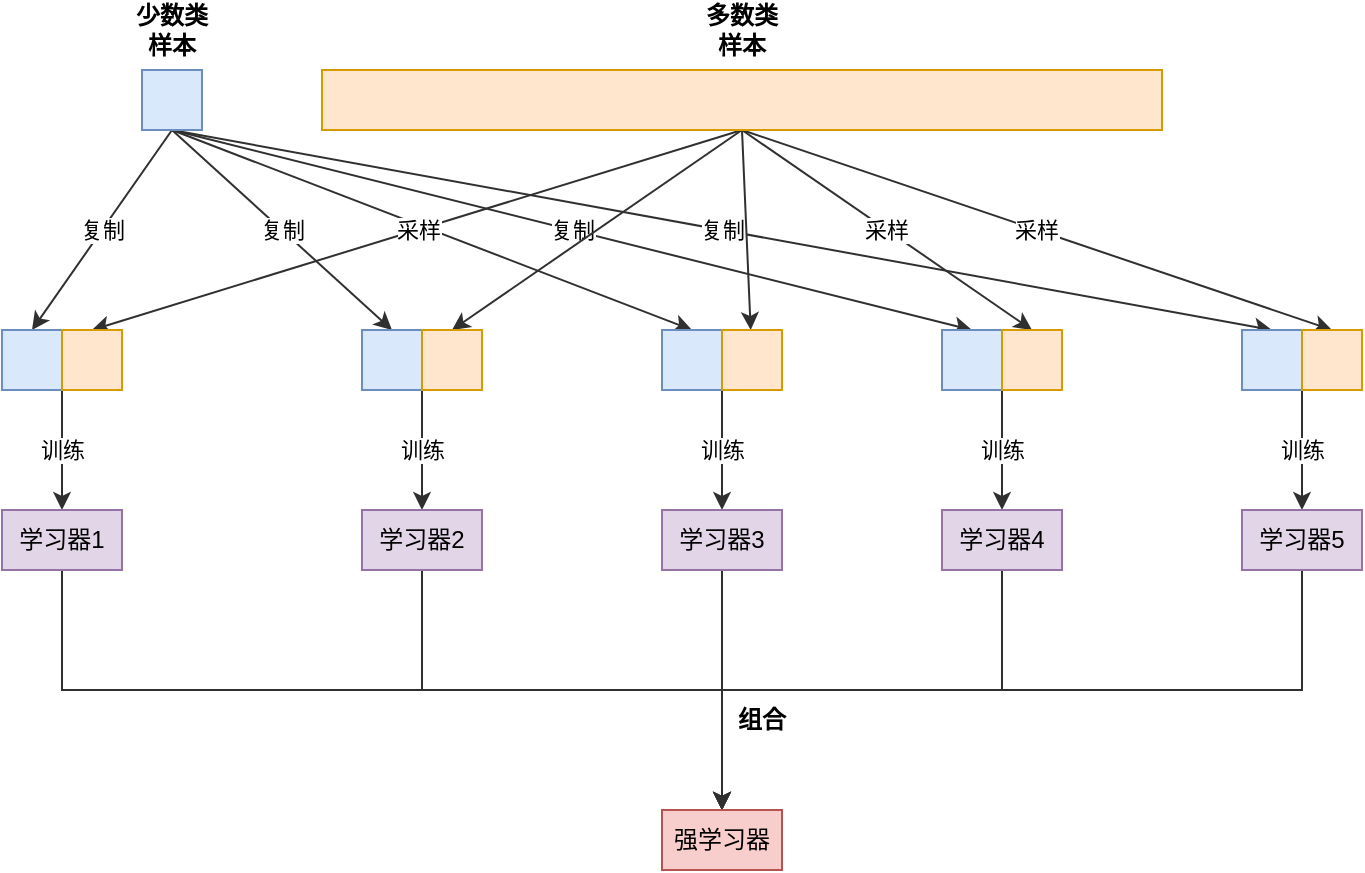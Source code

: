 <mxfile version="12.8.8" type="device"><diagram id="uQ7vKAcgP7keGvirDsCb" name="Page-1"><mxGraphModel dx="981" dy="526" grid="1" gridSize="10" guides="1" tooltips="1" connect="1" arrows="1" fold="1" page="1" pageScale="1" pageWidth="827" pageHeight="1169" math="0" shadow="0"><root><mxCell id="0"/><mxCell id="1" parent="0"/><mxCell id="NA9mvOVwQHWCzF4gkVzp-16" value="复制" style="edgeStyle=none;rounded=0;orthogonalLoop=1;jettySize=auto;html=1;exitX=0.5;exitY=1;exitDx=0;exitDy=0;entryX=0.5;entryY=0;entryDx=0;entryDy=0;strokeColor=#303030;" edge="1" parent="1" source="NA9mvOVwQHWCzF4gkVzp-1" target="NA9mvOVwQHWCzF4gkVzp-3"><mxGeometry relative="1" as="geometry"/></mxCell><mxCell id="NA9mvOVwQHWCzF4gkVzp-17" value="复制" style="edgeStyle=none;rounded=0;orthogonalLoop=1;jettySize=auto;html=1;exitX=0.5;exitY=1;exitDx=0;exitDy=0;entryX=0.5;entryY=0;entryDx=0;entryDy=0;strokeColor=#303030;" edge="1" parent="1" source="NA9mvOVwQHWCzF4gkVzp-1" target="NA9mvOVwQHWCzF4gkVzp-5"><mxGeometry relative="1" as="geometry"/></mxCell><mxCell id="NA9mvOVwQHWCzF4gkVzp-18" value="" style="edgeStyle=none;rounded=0;orthogonalLoop=1;jettySize=auto;html=1;exitX=0.5;exitY=1;exitDx=0;exitDy=0;entryX=0.5;entryY=0;entryDx=0;entryDy=0;strokeColor=#303030;" edge="1" parent="1" source="NA9mvOVwQHWCzF4gkVzp-1" target="NA9mvOVwQHWCzF4gkVzp-7"><mxGeometry relative="1" as="geometry"/></mxCell><mxCell id="NA9mvOVwQHWCzF4gkVzp-19" value="复制" style="edgeStyle=none;rounded=0;orthogonalLoop=1;jettySize=auto;html=1;exitX=0.5;exitY=1;exitDx=0;exitDy=0;entryX=0.5;entryY=0;entryDx=0;entryDy=0;strokeColor=#303030;" edge="1" parent="1" source="NA9mvOVwQHWCzF4gkVzp-1" target="NA9mvOVwQHWCzF4gkVzp-9"><mxGeometry relative="1" as="geometry"/></mxCell><mxCell id="NA9mvOVwQHWCzF4gkVzp-20" value="复制" style="edgeStyle=none;rounded=0;orthogonalLoop=1;jettySize=auto;html=1;exitX=0.5;exitY=1;exitDx=0;exitDy=0;entryX=0.5;entryY=0;entryDx=0;entryDy=0;strokeColor=#303030;" edge="1" parent="1" source="NA9mvOVwQHWCzF4gkVzp-1" target="NA9mvOVwQHWCzF4gkVzp-11"><mxGeometry relative="1" as="geometry"/></mxCell><mxCell id="NA9mvOVwQHWCzF4gkVzp-1" value="" style="rounded=0;whiteSpace=wrap;html=1;fillColor=#dae8fc;strokeColor=#6c8ebf;" vertex="1" parent="1"><mxGeometry x="110" y="250" width="30" height="30" as="geometry"/></mxCell><mxCell id="NA9mvOVwQHWCzF4gkVzp-22" value="采样" style="edgeStyle=none;rounded=0;orthogonalLoop=1;jettySize=auto;html=1;exitX=0.5;exitY=1;exitDx=0;exitDy=0;entryX=0.5;entryY=0;entryDx=0;entryDy=0;strokeColor=#303030;" edge="1" parent="1" source="NA9mvOVwQHWCzF4gkVzp-2" target="NA9mvOVwQHWCzF4gkVzp-12"><mxGeometry relative="1" as="geometry"/></mxCell><mxCell id="NA9mvOVwQHWCzF4gkVzp-23" value="采样" style="edgeStyle=none;rounded=0;orthogonalLoop=1;jettySize=auto;html=1;exitX=0.5;exitY=1;exitDx=0;exitDy=0;entryX=0.5;entryY=0;entryDx=0;entryDy=0;strokeColor=#303030;" edge="1" parent="1" source="NA9mvOVwQHWCzF4gkVzp-2" target="NA9mvOVwQHWCzF4gkVzp-10"><mxGeometry relative="1" as="geometry"/></mxCell><mxCell id="NA9mvOVwQHWCzF4gkVzp-24" style="edgeStyle=none;rounded=0;orthogonalLoop=1;jettySize=auto;html=1;exitX=0.5;exitY=1;exitDx=0;exitDy=0;strokeColor=#303030;" edge="1" parent="1" source="NA9mvOVwQHWCzF4gkVzp-2" target="NA9mvOVwQHWCzF4gkVzp-8"><mxGeometry relative="1" as="geometry"/></mxCell><mxCell id="NA9mvOVwQHWCzF4gkVzp-25" style="edgeStyle=none;rounded=0;orthogonalLoop=1;jettySize=auto;html=1;exitX=0.5;exitY=1;exitDx=0;exitDy=0;entryX=0.5;entryY=0;entryDx=0;entryDy=0;strokeColor=#303030;" edge="1" parent="1" source="NA9mvOVwQHWCzF4gkVzp-2" target="NA9mvOVwQHWCzF4gkVzp-6"><mxGeometry relative="1" as="geometry"/></mxCell><mxCell id="NA9mvOVwQHWCzF4gkVzp-26" value="采样" style="edgeStyle=none;rounded=0;orthogonalLoop=1;jettySize=auto;html=1;exitX=0.5;exitY=1;exitDx=0;exitDy=0;entryX=0.5;entryY=0;entryDx=0;entryDy=0;strokeColor=#303030;" edge="1" parent="1" source="NA9mvOVwQHWCzF4gkVzp-2" target="NA9mvOVwQHWCzF4gkVzp-4"><mxGeometry relative="1" as="geometry"/></mxCell><mxCell id="NA9mvOVwQHWCzF4gkVzp-2" value="" style="rounded=0;whiteSpace=wrap;html=1;fillColor=#ffe6cc;strokeColor=#d79b00;" vertex="1" parent="1"><mxGeometry x="200" y="250" width="420" height="30" as="geometry"/></mxCell><mxCell id="NA9mvOVwQHWCzF4gkVzp-34" value="训练" style="edgeStyle=none;rounded=0;orthogonalLoop=1;jettySize=auto;html=1;exitX=1;exitY=1;exitDx=0;exitDy=0;strokeColor=#303030;" edge="1" parent="1" source="NA9mvOVwQHWCzF4gkVzp-3" target="NA9mvOVwQHWCzF4gkVzp-29"><mxGeometry relative="1" as="geometry"/></mxCell><mxCell id="NA9mvOVwQHWCzF4gkVzp-3" value="" style="rounded=0;whiteSpace=wrap;html=1;fillColor=#dae8fc;strokeColor=#6c8ebf;" vertex="1" parent="1"><mxGeometry x="40" y="380" width="30" height="30" as="geometry"/></mxCell><mxCell id="NA9mvOVwQHWCzF4gkVzp-4" value="" style="rounded=0;whiteSpace=wrap;html=1;fillColor=#ffe6cc;strokeColor=#d79b00;" vertex="1" parent="1"><mxGeometry x="70" y="380" width="30" height="30" as="geometry"/></mxCell><mxCell id="NA9mvOVwQHWCzF4gkVzp-35" value="训练" style="edgeStyle=none;rounded=0;orthogonalLoop=1;jettySize=auto;html=1;exitX=1;exitY=1;exitDx=0;exitDy=0;entryX=0.5;entryY=0;entryDx=0;entryDy=0;strokeColor=#303030;" edge="1" parent="1" source="NA9mvOVwQHWCzF4gkVzp-5" target="NA9mvOVwQHWCzF4gkVzp-30"><mxGeometry relative="1" as="geometry"/></mxCell><mxCell id="NA9mvOVwQHWCzF4gkVzp-5" value="" style="rounded=0;whiteSpace=wrap;html=1;fillColor=#dae8fc;strokeColor=#6c8ebf;" vertex="1" parent="1"><mxGeometry x="220" y="380" width="30" height="30" as="geometry"/></mxCell><mxCell id="NA9mvOVwQHWCzF4gkVzp-6" value="" style="rounded=0;whiteSpace=wrap;html=1;fillColor=#ffe6cc;strokeColor=#d79b00;" vertex="1" parent="1"><mxGeometry x="250" y="380" width="30" height="30" as="geometry"/></mxCell><mxCell id="NA9mvOVwQHWCzF4gkVzp-36" value="训练" style="edgeStyle=none;rounded=0;orthogonalLoop=1;jettySize=auto;html=1;exitX=1;exitY=1;exitDx=0;exitDy=0;entryX=0.5;entryY=0;entryDx=0;entryDy=0;strokeColor=#303030;" edge="1" parent="1" source="NA9mvOVwQHWCzF4gkVzp-7" target="NA9mvOVwQHWCzF4gkVzp-31"><mxGeometry relative="1" as="geometry"/></mxCell><mxCell id="NA9mvOVwQHWCzF4gkVzp-7" value="" style="rounded=0;whiteSpace=wrap;html=1;fillColor=#dae8fc;strokeColor=#6c8ebf;" vertex="1" parent="1"><mxGeometry x="370" y="380" width="30" height="30" as="geometry"/></mxCell><mxCell id="NA9mvOVwQHWCzF4gkVzp-8" value="" style="rounded=0;whiteSpace=wrap;html=1;fillColor=#ffe6cc;strokeColor=#d79b00;" vertex="1" parent="1"><mxGeometry x="400" y="380" width="30" height="30" as="geometry"/></mxCell><mxCell id="NA9mvOVwQHWCzF4gkVzp-37" value="训练" style="edgeStyle=none;rounded=0;orthogonalLoop=1;jettySize=auto;html=1;exitX=1;exitY=1;exitDx=0;exitDy=0;strokeColor=#303030;" edge="1" parent="1" source="NA9mvOVwQHWCzF4gkVzp-9" target="NA9mvOVwQHWCzF4gkVzp-32"><mxGeometry relative="1" as="geometry"/></mxCell><mxCell id="NA9mvOVwQHWCzF4gkVzp-9" value="" style="rounded=0;whiteSpace=wrap;html=1;fillColor=#dae8fc;strokeColor=#6c8ebf;" vertex="1" parent="1"><mxGeometry x="510" y="380" width="30" height="30" as="geometry"/></mxCell><mxCell id="NA9mvOVwQHWCzF4gkVzp-10" value="" style="rounded=0;whiteSpace=wrap;html=1;fillColor=#ffe6cc;strokeColor=#d79b00;" vertex="1" parent="1"><mxGeometry x="540" y="380" width="30" height="30" as="geometry"/></mxCell><mxCell id="NA9mvOVwQHWCzF4gkVzp-38" value="训练" style="edgeStyle=none;rounded=0;orthogonalLoop=1;jettySize=auto;html=1;exitX=1;exitY=1;exitDx=0;exitDy=0;entryX=0.5;entryY=0;entryDx=0;entryDy=0;strokeColor=#303030;" edge="1" parent="1" source="NA9mvOVwQHWCzF4gkVzp-11" target="NA9mvOVwQHWCzF4gkVzp-33"><mxGeometry relative="1" as="geometry"/></mxCell><mxCell id="NA9mvOVwQHWCzF4gkVzp-11" value="" style="rounded=0;whiteSpace=wrap;html=1;fillColor=#dae8fc;strokeColor=#6c8ebf;" vertex="1" parent="1"><mxGeometry x="660" y="380" width="30" height="30" as="geometry"/></mxCell><mxCell id="NA9mvOVwQHWCzF4gkVzp-12" value="" style="rounded=0;whiteSpace=wrap;html=1;fillColor=#ffe6cc;strokeColor=#d79b00;" vertex="1" parent="1"><mxGeometry x="690" y="380" width="30" height="30" as="geometry"/></mxCell><mxCell id="NA9mvOVwQHWCzF4gkVzp-27" value="少数类样本" style="text;html=1;strokeColor=none;fillColor=none;align=center;verticalAlign=middle;whiteSpace=wrap;rounded=0;fontStyle=1" vertex="1" parent="1"><mxGeometry x="105" y="220" width="40" height="20" as="geometry"/></mxCell><mxCell id="NA9mvOVwQHWCzF4gkVzp-28" value="多数类样本" style="text;html=1;strokeColor=none;fillColor=none;align=center;verticalAlign=middle;whiteSpace=wrap;rounded=0;fontStyle=1" vertex="1" parent="1"><mxGeometry x="390" y="220" width="40" height="20" as="geometry"/></mxCell><mxCell id="NA9mvOVwQHWCzF4gkVzp-40" style="edgeStyle=orthogonalEdgeStyle;rounded=0;orthogonalLoop=1;jettySize=auto;html=1;exitX=0.5;exitY=1;exitDx=0;exitDy=0;strokeColor=#303030;entryX=0.5;entryY=0;entryDx=0;entryDy=0;" edge="1" parent="1" source="NA9mvOVwQHWCzF4gkVzp-29" target="NA9mvOVwQHWCzF4gkVzp-39"><mxGeometry relative="1" as="geometry"><mxPoint x="360" y="610" as="targetPoint"/></mxGeometry></mxCell><mxCell id="NA9mvOVwQHWCzF4gkVzp-29" value="学习器1" style="rounded=0;whiteSpace=wrap;html=1;fillColor=#e1d5e7;strokeColor=#9673a6;" vertex="1" parent="1"><mxGeometry x="40" y="470" width="60" height="30" as="geometry"/></mxCell><mxCell id="NA9mvOVwQHWCzF4gkVzp-41" style="edgeStyle=orthogonalEdgeStyle;rounded=0;orthogonalLoop=1;jettySize=auto;html=1;exitX=0.5;exitY=1;exitDx=0;exitDy=0;strokeColor=#303030;" edge="1" parent="1" source="NA9mvOVwQHWCzF4gkVzp-30" target="NA9mvOVwQHWCzF4gkVzp-39"><mxGeometry relative="1" as="geometry"/></mxCell><mxCell id="NA9mvOVwQHWCzF4gkVzp-30" value="学习器2" style="rounded=0;whiteSpace=wrap;html=1;fillColor=#e1d5e7;strokeColor=#9673a6;" vertex="1" parent="1"><mxGeometry x="220" y="470" width="60" height="30" as="geometry"/></mxCell><mxCell id="NA9mvOVwQHWCzF4gkVzp-42" style="edgeStyle=orthogonalEdgeStyle;rounded=0;orthogonalLoop=1;jettySize=auto;html=1;exitX=0.5;exitY=1;exitDx=0;exitDy=0;strokeColor=#303030;" edge="1" parent="1" source="NA9mvOVwQHWCzF4gkVzp-31" target="NA9mvOVwQHWCzF4gkVzp-39"><mxGeometry relative="1" as="geometry"/></mxCell><mxCell id="NA9mvOVwQHWCzF4gkVzp-31" value="学习器3" style="rounded=0;whiteSpace=wrap;html=1;fillColor=#e1d5e7;strokeColor=#9673a6;" vertex="1" parent="1"><mxGeometry x="370" y="470" width="60" height="30" as="geometry"/></mxCell><mxCell id="NA9mvOVwQHWCzF4gkVzp-43" style="edgeStyle=orthogonalEdgeStyle;rounded=0;orthogonalLoop=1;jettySize=auto;html=1;exitX=0.5;exitY=1;exitDx=0;exitDy=0;strokeColor=#303030;" edge="1" parent="1" source="NA9mvOVwQHWCzF4gkVzp-32" target="NA9mvOVwQHWCzF4gkVzp-39"><mxGeometry relative="1" as="geometry"/></mxCell><mxCell id="NA9mvOVwQHWCzF4gkVzp-32" value="学习器4" style="rounded=0;whiteSpace=wrap;html=1;fillColor=#e1d5e7;strokeColor=#9673a6;" vertex="1" parent="1"><mxGeometry x="510" y="470" width="60" height="30" as="geometry"/></mxCell><mxCell id="NA9mvOVwQHWCzF4gkVzp-44" style="edgeStyle=orthogonalEdgeStyle;rounded=0;orthogonalLoop=1;jettySize=auto;html=1;exitX=0.5;exitY=1;exitDx=0;exitDy=0;entryX=0.5;entryY=0;entryDx=0;entryDy=0;strokeColor=#303030;" edge="1" parent="1" source="NA9mvOVwQHWCzF4gkVzp-33" target="NA9mvOVwQHWCzF4gkVzp-39"><mxGeometry relative="1" as="geometry"/></mxCell><mxCell id="NA9mvOVwQHWCzF4gkVzp-33" value="学习器5" style="rounded=0;whiteSpace=wrap;html=1;fillColor=#e1d5e7;strokeColor=#9673a6;" vertex="1" parent="1"><mxGeometry x="660" y="470" width="60" height="30" as="geometry"/></mxCell><mxCell id="NA9mvOVwQHWCzF4gkVzp-39" value="强学习器" style="rounded=0;whiteSpace=wrap;html=1;fillColor=#f8cecc;strokeColor=#b85450;" vertex="1" parent="1"><mxGeometry x="370" y="620" width="60" height="30" as="geometry"/></mxCell><mxCell id="NA9mvOVwQHWCzF4gkVzp-45" value="&lt;b&gt;组合&lt;/b&gt;" style="text;html=1;strokeColor=none;fillColor=none;align=center;verticalAlign=middle;whiteSpace=wrap;rounded=0;" vertex="1" parent="1"><mxGeometry x="400" y="565" width="40" height="20" as="geometry"/></mxCell></root></mxGraphModel></diagram></mxfile>